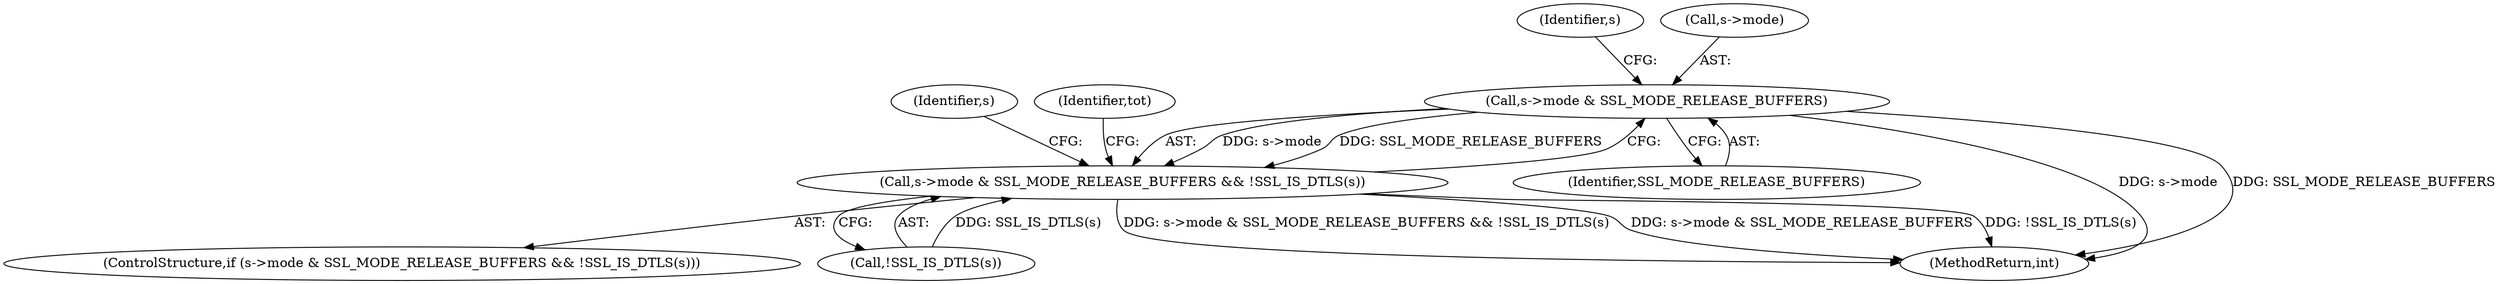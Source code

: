 digraph "0_openssl_4ad93618d26a3ea23d36ad5498ff4f59eff3a4d2_0@pointer" {
"1000723" [label="(Call,s->mode & SSL_MODE_RELEASE_BUFFERS)"];
"1000722" [label="(Call,s->mode & SSL_MODE_RELEASE_BUFFERS && !SSL_IS_DTLS(s))"];
"1000722" [label="(Call,s->mode & SSL_MODE_RELEASE_BUFFERS && !SSL_IS_DTLS(s))"];
"1000730" [label="(Identifier,s)"];
"1000724" [label="(Call,s->mode)"];
"1000728" [label="(Call,!SSL_IS_DTLS(s))"];
"1000721" [label="(ControlStructure,if (s->mode & SSL_MODE_RELEASE_BUFFERS && !SSL_IS_DTLS(s)))"];
"1000727" [label="(Identifier,SSL_MODE_RELEASE_BUFFERS)"];
"1000732" [label="(Identifier,s)"];
"1000734" [label="(Identifier,tot)"];
"1000723" [label="(Call,s->mode & SSL_MODE_RELEASE_BUFFERS)"];
"1000980" [label="(MethodReturn,int)"];
"1000723" -> "1000722"  [label="AST: "];
"1000723" -> "1000727"  [label="CFG: "];
"1000724" -> "1000723"  [label="AST: "];
"1000727" -> "1000723"  [label="AST: "];
"1000730" -> "1000723"  [label="CFG: "];
"1000722" -> "1000723"  [label="CFG: "];
"1000723" -> "1000980"  [label="DDG: s->mode"];
"1000723" -> "1000980"  [label="DDG: SSL_MODE_RELEASE_BUFFERS"];
"1000723" -> "1000722"  [label="DDG: s->mode"];
"1000723" -> "1000722"  [label="DDG: SSL_MODE_RELEASE_BUFFERS"];
"1000722" -> "1000721"  [label="AST: "];
"1000722" -> "1000728"  [label="CFG: "];
"1000728" -> "1000722"  [label="AST: "];
"1000732" -> "1000722"  [label="CFG: "];
"1000734" -> "1000722"  [label="CFG: "];
"1000722" -> "1000980"  [label="DDG: s->mode & SSL_MODE_RELEASE_BUFFERS && !SSL_IS_DTLS(s)"];
"1000722" -> "1000980"  [label="DDG: s->mode & SSL_MODE_RELEASE_BUFFERS"];
"1000722" -> "1000980"  [label="DDG: !SSL_IS_DTLS(s)"];
"1000728" -> "1000722"  [label="DDG: SSL_IS_DTLS(s)"];
}
